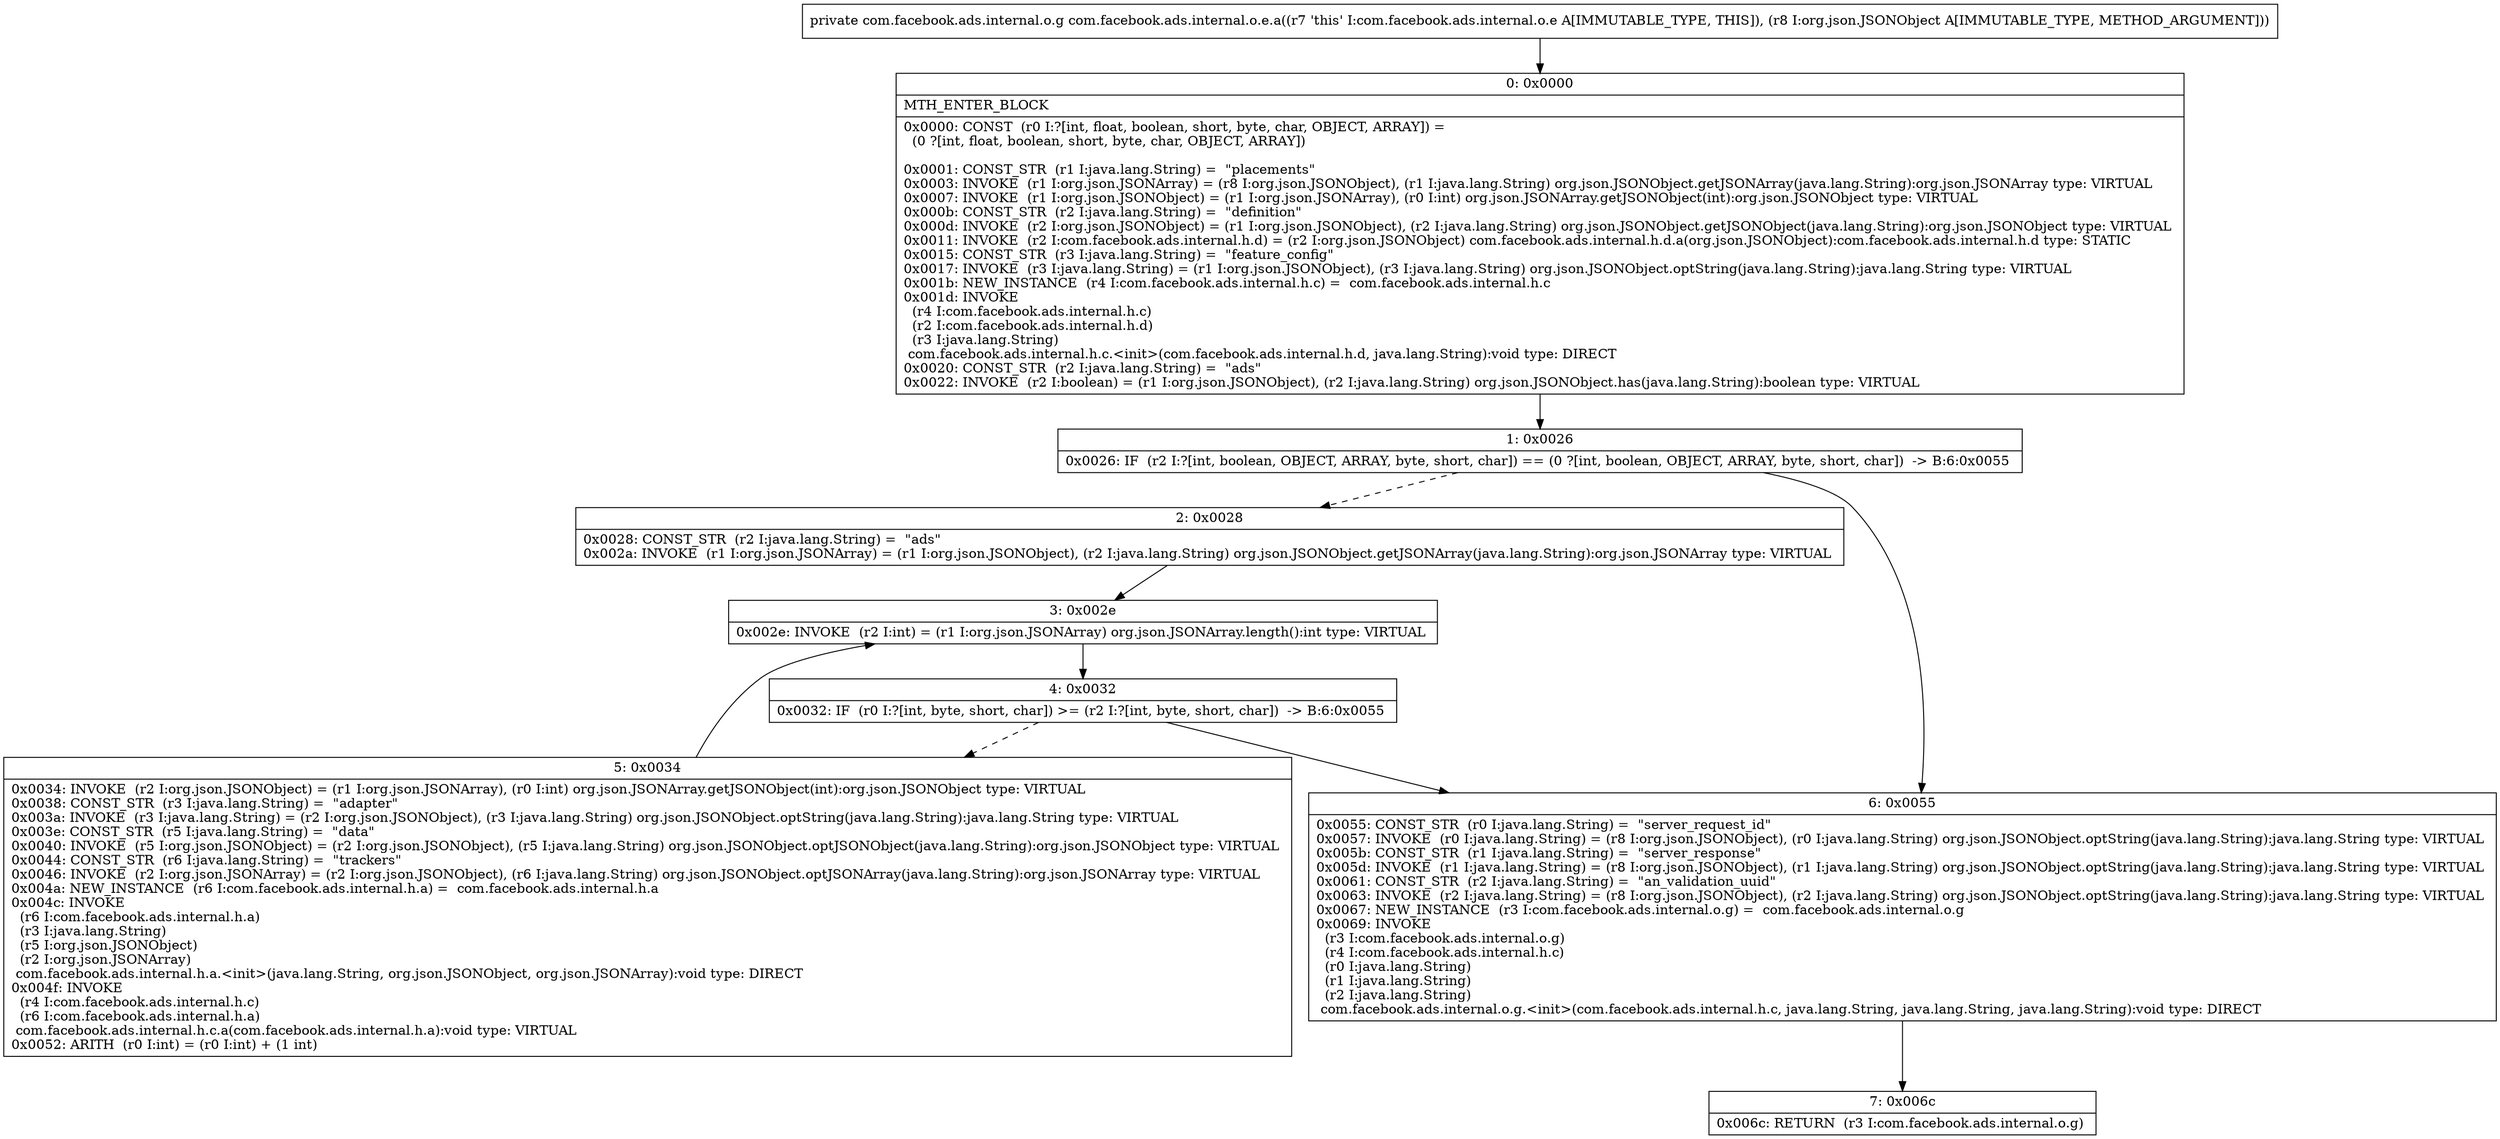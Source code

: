 digraph "CFG forcom.facebook.ads.internal.o.e.a(Lorg\/json\/JSONObject;)Lcom\/facebook\/ads\/internal\/o\/g;" {
Node_0 [shape=record,label="{0\:\ 0x0000|MTH_ENTER_BLOCK\l|0x0000: CONST  (r0 I:?[int, float, boolean, short, byte, char, OBJECT, ARRAY]) = \l  (0 ?[int, float, boolean, short, byte, char, OBJECT, ARRAY])\l \l0x0001: CONST_STR  (r1 I:java.lang.String) =  \"placements\" \l0x0003: INVOKE  (r1 I:org.json.JSONArray) = (r8 I:org.json.JSONObject), (r1 I:java.lang.String) org.json.JSONObject.getJSONArray(java.lang.String):org.json.JSONArray type: VIRTUAL \l0x0007: INVOKE  (r1 I:org.json.JSONObject) = (r1 I:org.json.JSONArray), (r0 I:int) org.json.JSONArray.getJSONObject(int):org.json.JSONObject type: VIRTUAL \l0x000b: CONST_STR  (r2 I:java.lang.String) =  \"definition\" \l0x000d: INVOKE  (r2 I:org.json.JSONObject) = (r1 I:org.json.JSONObject), (r2 I:java.lang.String) org.json.JSONObject.getJSONObject(java.lang.String):org.json.JSONObject type: VIRTUAL \l0x0011: INVOKE  (r2 I:com.facebook.ads.internal.h.d) = (r2 I:org.json.JSONObject) com.facebook.ads.internal.h.d.a(org.json.JSONObject):com.facebook.ads.internal.h.d type: STATIC \l0x0015: CONST_STR  (r3 I:java.lang.String) =  \"feature_config\" \l0x0017: INVOKE  (r3 I:java.lang.String) = (r1 I:org.json.JSONObject), (r3 I:java.lang.String) org.json.JSONObject.optString(java.lang.String):java.lang.String type: VIRTUAL \l0x001b: NEW_INSTANCE  (r4 I:com.facebook.ads.internal.h.c) =  com.facebook.ads.internal.h.c \l0x001d: INVOKE  \l  (r4 I:com.facebook.ads.internal.h.c)\l  (r2 I:com.facebook.ads.internal.h.d)\l  (r3 I:java.lang.String)\l com.facebook.ads.internal.h.c.\<init\>(com.facebook.ads.internal.h.d, java.lang.String):void type: DIRECT \l0x0020: CONST_STR  (r2 I:java.lang.String) =  \"ads\" \l0x0022: INVOKE  (r2 I:boolean) = (r1 I:org.json.JSONObject), (r2 I:java.lang.String) org.json.JSONObject.has(java.lang.String):boolean type: VIRTUAL \l}"];
Node_1 [shape=record,label="{1\:\ 0x0026|0x0026: IF  (r2 I:?[int, boolean, OBJECT, ARRAY, byte, short, char]) == (0 ?[int, boolean, OBJECT, ARRAY, byte, short, char])  \-\> B:6:0x0055 \l}"];
Node_2 [shape=record,label="{2\:\ 0x0028|0x0028: CONST_STR  (r2 I:java.lang.String) =  \"ads\" \l0x002a: INVOKE  (r1 I:org.json.JSONArray) = (r1 I:org.json.JSONObject), (r2 I:java.lang.String) org.json.JSONObject.getJSONArray(java.lang.String):org.json.JSONArray type: VIRTUAL \l}"];
Node_3 [shape=record,label="{3\:\ 0x002e|0x002e: INVOKE  (r2 I:int) = (r1 I:org.json.JSONArray) org.json.JSONArray.length():int type: VIRTUAL \l}"];
Node_4 [shape=record,label="{4\:\ 0x0032|0x0032: IF  (r0 I:?[int, byte, short, char]) \>= (r2 I:?[int, byte, short, char])  \-\> B:6:0x0055 \l}"];
Node_5 [shape=record,label="{5\:\ 0x0034|0x0034: INVOKE  (r2 I:org.json.JSONObject) = (r1 I:org.json.JSONArray), (r0 I:int) org.json.JSONArray.getJSONObject(int):org.json.JSONObject type: VIRTUAL \l0x0038: CONST_STR  (r3 I:java.lang.String) =  \"adapter\" \l0x003a: INVOKE  (r3 I:java.lang.String) = (r2 I:org.json.JSONObject), (r3 I:java.lang.String) org.json.JSONObject.optString(java.lang.String):java.lang.String type: VIRTUAL \l0x003e: CONST_STR  (r5 I:java.lang.String) =  \"data\" \l0x0040: INVOKE  (r5 I:org.json.JSONObject) = (r2 I:org.json.JSONObject), (r5 I:java.lang.String) org.json.JSONObject.optJSONObject(java.lang.String):org.json.JSONObject type: VIRTUAL \l0x0044: CONST_STR  (r6 I:java.lang.String) =  \"trackers\" \l0x0046: INVOKE  (r2 I:org.json.JSONArray) = (r2 I:org.json.JSONObject), (r6 I:java.lang.String) org.json.JSONObject.optJSONArray(java.lang.String):org.json.JSONArray type: VIRTUAL \l0x004a: NEW_INSTANCE  (r6 I:com.facebook.ads.internal.h.a) =  com.facebook.ads.internal.h.a \l0x004c: INVOKE  \l  (r6 I:com.facebook.ads.internal.h.a)\l  (r3 I:java.lang.String)\l  (r5 I:org.json.JSONObject)\l  (r2 I:org.json.JSONArray)\l com.facebook.ads.internal.h.a.\<init\>(java.lang.String, org.json.JSONObject, org.json.JSONArray):void type: DIRECT \l0x004f: INVOKE  \l  (r4 I:com.facebook.ads.internal.h.c)\l  (r6 I:com.facebook.ads.internal.h.a)\l com.facebook.ads.internal.h.c.a(com.facebook.ads.internal.h.a):void type: VIRTUAL \l0x0052: ARITH  (r0 I:int) = (r0 I:int) + (1 int) \l}"];
Node_6 [shape=record,label="{6\:\ 0x0055|0x0055: CONST_STR  (r0 I:java.lang.String) =  \"server_request_id\" \l0x0057: INVOKE  (r0 I:java.lang.String) = (r8 I:org.json.JSONObject), (r0 I:java.lang.String) org.json.JSONObject.optString(java.lang.String):java.lang.String type: VIRTUAL \l0x005b: CONST_STR  (r1 I:java.lang.String) =  \"server_response\" \l0x005d: INVOKE  (r1 I:java.lang.String) = (r8 I:org.json.JSONObject), (r1 I:java.lang.String) org.json.JSONObject.optString(java.lang.String):java.lang.String type: VIRTUAL \l0x0061: CONST_STR  (r2 I:java.lang.String) =  \"an_validation_uuid\" \l0x0063: INVOKE  (r2 I:java.lang.String) = (r8 I:org.json.JSONObject), (r2 I:java.lang.String) org.json.JSONObject.optString(java.lang.String):java.lang.String type: VIRTUAL \l0x0067: NEW_INSTANCE  (r3 I:com.facebook.ads.internal.o.g) =  com.facebook.ads.internal.o.g \l0x0069: INVOKE  \l  (r3 I:com.facebook.ads.internal.o.g)\l  (r4 I:com.facebook.ads.internal.h.c)\l  (r0 I:java.lang.String)\l  (r1 I:java.lang.String)\l  (r2 I:java.lang.String)\l com.facebook.ads.internal.o.g.\<init\>(com.facebook.ads.internal.h.c, java.lang.String, java.lang.String, java.lang.String):void type: DIRECT \l}"];
Node_7 [shape=record,label="{7\:\ 0x006c|0x006c: RETURN  (r3 I:com.facebook.ads.internal.o.g) \l}"];
MethodNode[shape=record,label="{private com.facebook.ads.internal.o.g com.facebook.ads.internal.o.e.a((r7 'this' I:com.facebook.ads.internal.o.e A[IMMUTABLE_TYPE, THIS]), (r8 I:org.json.JSONObject A[IMMUTABLE_TYPE, METHOD_ARGUMENT])) }"];
MethodNode -> Node_0;
Node_0 -> Node_1;
Node_1 -> Node_2[style=dashed];
Node_1 -> Node_6;
Node_2 -> Node_3;
Node_3 -> Node_4;
Node_4 -> Node_5[style=dashed];
Node_4 -> Node_6;
Node_5 -> Node_3;
Node_6 -> Node_7;
}

